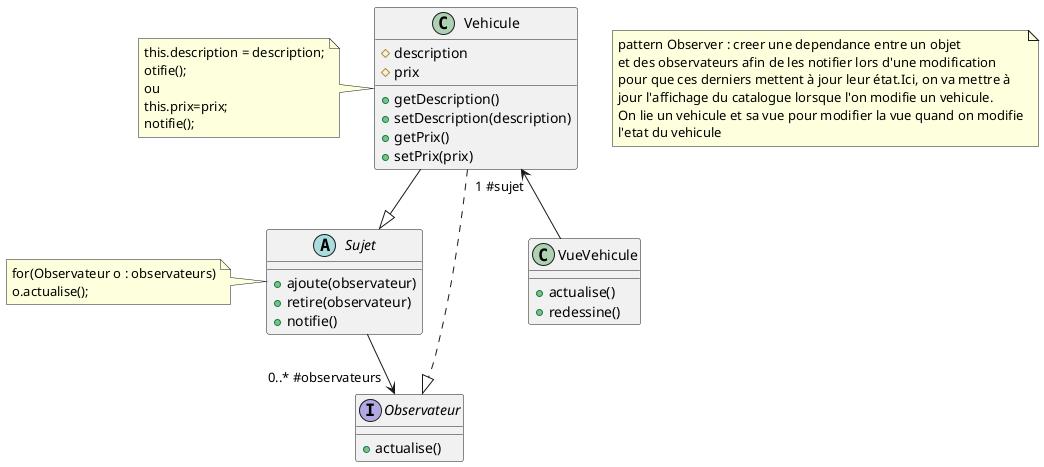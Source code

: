 @startuml

note "pattern Observer : creer une dependance entre un objet\net des observateurs afin de les notifier lors d'une modification\npour que ces derniers mettent à jour leur état.Ici, on va mettre à\njour l'affichage du catalogue lorsque l'on modifie un vehicule.\nOn lie un vehicule et sa vue pour modifier la vue quand on modifie\nl'etat du vehicule" as N0

abstract class Sujet{
+ajoute(observateur)
+retire(observateur)
+notifie()
}
interface Observateur{
+actualise()
}
class Vehicule{
#description
#prix
+getDescription()
+setDescription(description)
+getPrix()
+setPrix(prix)
}
class VueVehicule{
+actualise()
+redessine()
}
Sujet --> "0..* #observateurs" Observateur
Vehicule "1 #sujet" <-- VueVehicule
Vehicule ..|> Observateur
Vehicule --|> Sujet

note left of Sujet : for(Observateur o : observateurs)\no.actualise();
note left of Vehicule : this.description = description;\notifie();\nou\nthis.prix=prix;\nnotifie();

@enduml